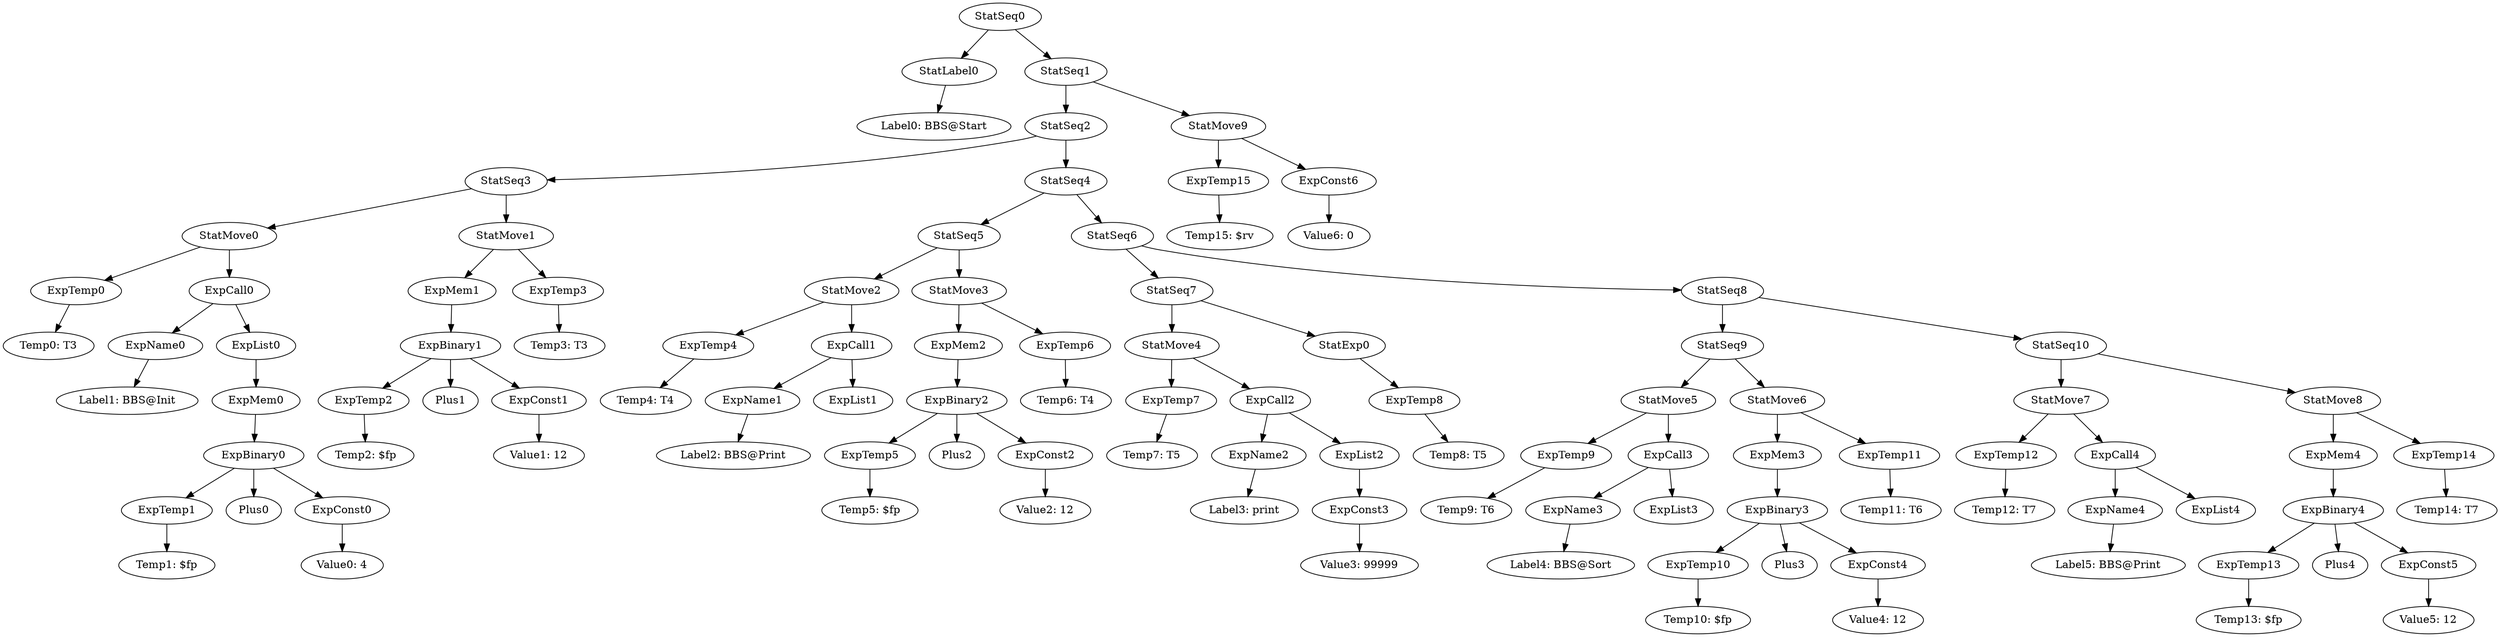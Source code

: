 digraph {
	ordering = out;
	StatMove9 -> ExpTemp15;
	StatMove9 -> ExpConst6;
	StatSeq1 -> StatSeq2;
	StatSeq1 -> StatMove9;
	ExpTemp14 -> "Temp14: T7";
	ExpTemp13 -> "Temp13: $fp";
	ExpCall4 -> ExpName4;
	ExpCall4 -> ExpList4;
	ExpMem4 -> ExpBinary4;
	ExpName4 -> "Label5: BBS@Print";
	StatMove7 -> ExpTemp12;
	StatMove7 -> ExpCall4;
	ExpMem3 -> ExpBinary3;
	ExpConst4 -> "Value4: 12";
	ExpTemp10 -> "Temp10: $fp";
	StatSeq2 -> StatSeq3;
	StatSeq2 -> StatSeq4;
	ExpTemp15 -> "Temp15: $rv";
	StatSeq10 -> StatMove7;
	StatSeq10 -> StatMove8;
	ExpName1 -> "Label2: BBS@Print";
	StatMove1 -> ExpMem1;
	StatMove1 -> ExpTemp3;
	StatSeq5 -> StatMove2;
	StatSeq5 -> StatMove3;
	ExpTemp8 -> "Temp8: T5";
	ExpConst1 -> "Value1: 12";
	ExpConst5 -> "Value5: 12";
	StatMove5 -> ExpTemp9;
	StatMove5 -> ExpCall3;
	StatMove2 -> ExpTemp4;
	StatMove2 -> ExpCall1;
	ExpTemp2 -> "Temp2: $fp";
	ExpList0 -> ExpMem0;
	StatSeq3 -> StatMove0;
	StatSeq3 -> StatMove1;
	StatMove8 -> ExpMem4;
	StatMove8 -> ExpTemp14;
	StatMove0 -> ExpTemp0;
	StatMove0 -> ExpCall0;
	ExpBinary0 -> ExpTemp1;
	ExpBinary0 -> Plus0;
	ExpBinary0 -> ExpConst0;
	StatSeq8 -> StatSeq9;
	StatSeq8 -> StatSeq10;
	ExpTemp3 -> "Temp3: T3";
	StatSeq6 -> StatSeq7;
	StatSeq6 -> StatSeq8;
	ExpTemp1 -> "Temp1: $fp";
	ExpTemp5 -> "Temp5: $fp";
	ExpName2 -> "Label3: print";
	StatSeq7 -> StatMove4;
	StatSeq7 -> StatExp0;
	ExpConst6 -> "Value6: 0";
	ExpMem1 -> ExpBinary1;
	ExpBinary4 -> ExpTemp13;
	ExpBinary4 -> Plus4;
	ExpBinary4 -> ExpConst5;
	ExpConst0 -> "Value0: 4";
	ExpName0 -> "Label1: BBS@Init";
	ExpTemp4 -> "Temp4: T4";
	ExpTemp0 -> "Temp0: T3";
	ExpTemp7 -> "Temp7: T5";
	ExpTemp12 -> "Temp12: T7";
	ExpMem2 -> ExpBinary2;
	StatSeq4 -> StatSeq5;
	StatSeq4 -> StatSeq6;
	ExpCall0 -> ExpName0;
	ExpCall0 -> ExpList0;
	StatSeq9 -> StatMove5;
	StatSeq9 -> StatMove6;
	ExpCall3 -> ExpName3;
	ExpCall3 -> ExpList3;
	ExpBinary1 -> ExpTemp2;
	ExpBinary1 -> Plus1;
	ExpBinary1 -> ExpConst1;
	ExpMem0 -> ExpBinary0;
	StatMove4 -> ExpTemp7;
	StatMove4 -> ExpCall2;
	ExpCall1 -> ExpName1;
	ExpCall1 -> ExpList1;
	StatLabel0 -> "Label0: BBS@Start";
	ExpBinary2 -> ExpTemp5;
	ExpBinary2 -> Plus2;
	ExpBinary2 -> ExpConst2;
	ExpBinary3 -> ExpTemp10;
	ExpBinary3 -> Plus3;
	ExpBinary3 -> ExpConst4;
	ExpConst2 -> "Value2: 12";
	ExpCall2 -> ExpName2;
	ExpCall2 -> ExpList2;
	StatMove3 -> ExpMem2;
	StatMove3 -> ExpTemp6;
	StatMove6 -> ExpMem3;
	StatMove6 -> ExpTemp11;
	ExpTemp6 -> "Temp6: T4";
	ExpConst3 -> "Value3: 99999";
	ExpList2 -> ExpConst3;
	ExpTemp11 -> "Temp11: T6";
	StatSeq0 -> StatLabel0;
	StatSeq0 -> StatSeq1;
	StatExp0 -> ExpTemp8;
	ExpTemp9 -> "Temp9: T6";
	ExpName3 -> "Label4: BBS@Sort";
}

